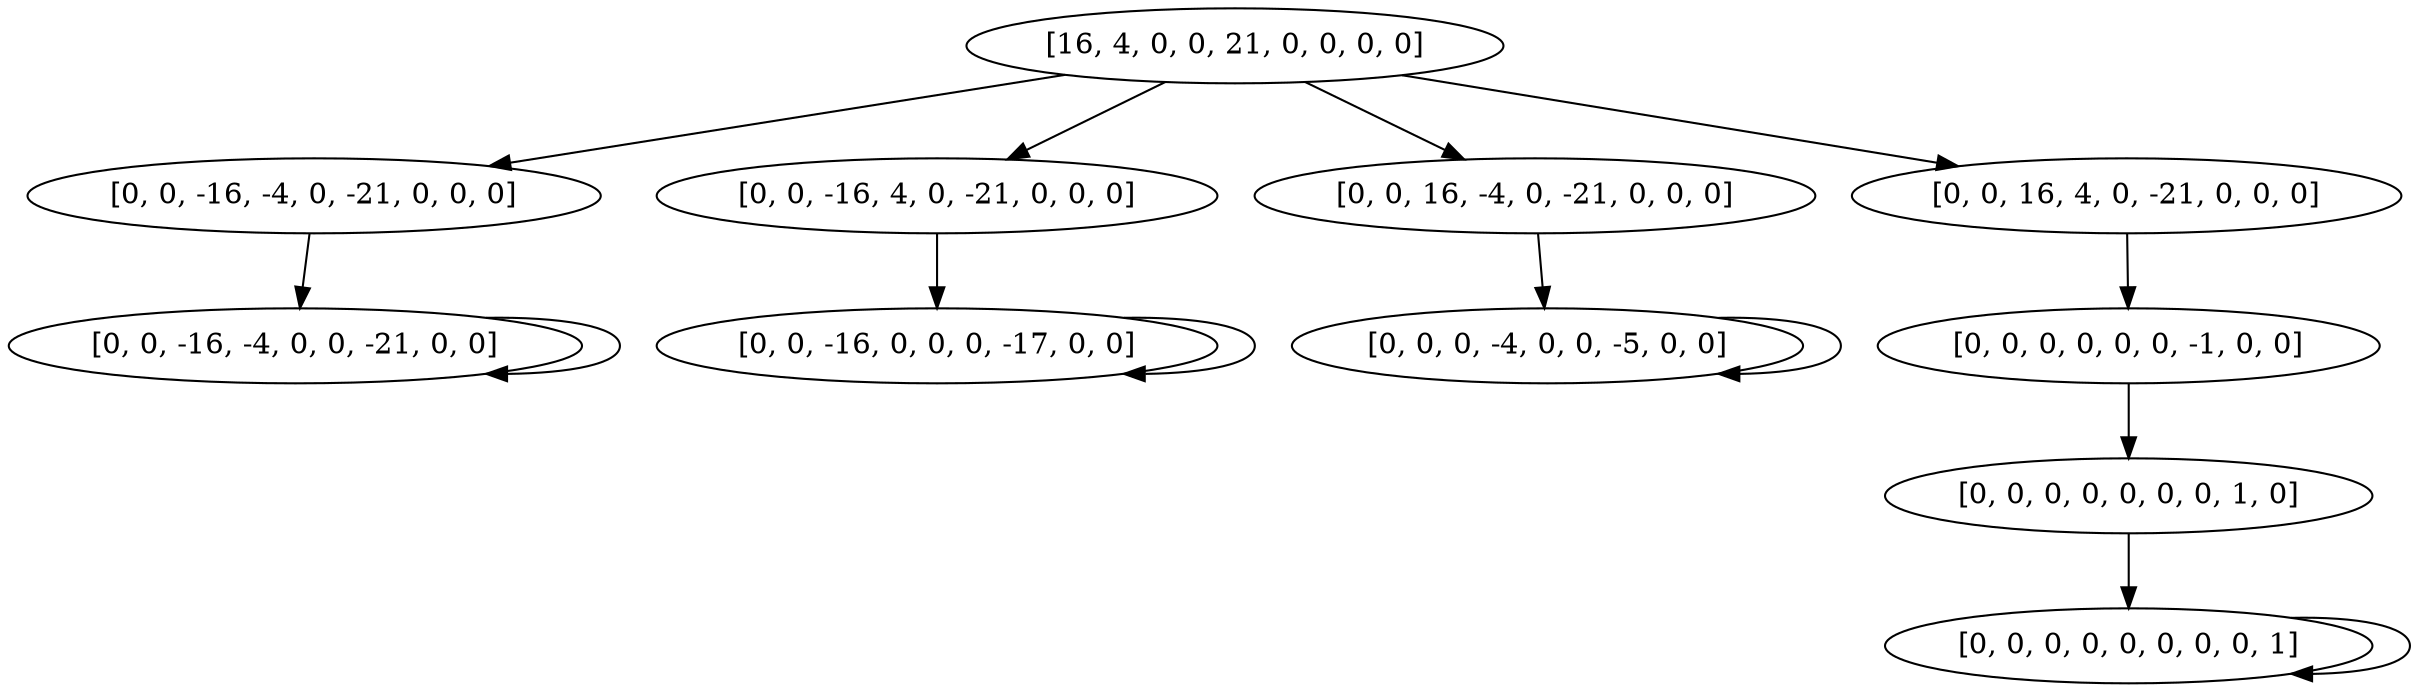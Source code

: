 digraph tree {
    "[16, 4, 0, 0, 21, 0, 0, 0, 0]";
    "[0, 0, -16, -4, 0, -21, 0, 0, 0]";
    "[0, 0, -16, -4, 0, 0, -21, 0, 0]";
    "[0, 0, -16, -4, 0, 0, -21, 0, 0]";
    "[0, 0, -16, 4, 0, -21, 0, 0, 0]";
    "[0, 0, -16, 0, 0, 0, -17, 0, 0]";
    "[0, 0, -16, 0, 0, 0, -17, 0, 0]";
    "[0, 0, 16, -4, 0, -21, 0, 0, 0]";
    "[0, 0, 0, -4, 0, 0, -5, 0, 0]";
    "[0, 0, 0, -4, 0, 0, -5, 0, 0]";
    "[0, 0, 16, 4, 0, -21, 0, 0, 0]";
    "[0, 0, 0, 0, 0, 0, -1, 0, 0]";
    "[0, 0, 0, 0, 0, 0, 0, 1, 0]";
    "[0, 0, 0, 0, 0, 0, 0, 0, 1]";
    "[0, 0, 0, 0, 0, 0, 0, 0, 1]";
    "[16, 4, 0, 0, 21, 0, 0, 0, 0]" -> "[0, 0, -16, -4, 0, -21, 0, 0, 0]";
    "[16, 4, 0, 0, 21, 0, 0, 0, 0]" -> "[0, 0, -16, 4, 0, -21, 0, 0, 0]";
    "[16, 4, 0, 0, 21, 0, 0, 0, 0]" -> "[0, 0, 16, -4, 0, -21, 0, 0, 0]";
    "[16, 4, 0, 0, 21, 0, 0, 0, 0]" -> "[0, 0, 16, 4, 0, -21, 0, 0, 0]";
    "[0, 0, -16, -4, 0, -21, 0, 0, 0]" -> "[0, 0, -16, -4, 0, 0, -21, 0, 0]";
    "[0, 0, -16, -4, 0, 0, -21, 0, 0]" -> "[0, 0, -16, -4, 0, 0, -21, 0, 0]";
    "[0, 0, -16, 4, 0, -21, 0, 0, 0]" -> "[0, 0, -16, 0, 0, 0, -17, 0, 0]";
    "[0, 0, -16, 0, 0, 0, -17, 0, 0]" -> "[0, 0, -16, 0, 0, 0, -17, 0, 0]";
    "[0, 0, 16, -4, 0, -21, 0, 0, 0]" -> "[0, 0, 0, -4, 0, 0, -5, 0, 0]";
    "[0, 0, 0, -4, 0, 0, -5, 0, 0]" -> "[0, 0, 0, -4, 0, 0, -5, 0, 0]";
    "[0, 0, 16, 4, 0, -21, 0, 0, 0]" -> "[0, 0, 0, 0, 0, 0, -1, 0, 0]";
    "[0, 0, 0, 0, 0, 0, -1, 0, 0]" -> "[0, 0, 0, 0, 0, 0, 0, 1, 0]";
    "[0, 0, 0, 0, 0, 0, 0, 1, 0]" -> "[0, 0, 0, 0, 0, 0, 0, 0, 1]";
    "[0, 0, 0, 0, 0, 0, 0, 0, 1]" -> "[0, 0, 0, 0, 0, 0, 0, 0, 1]";
}
